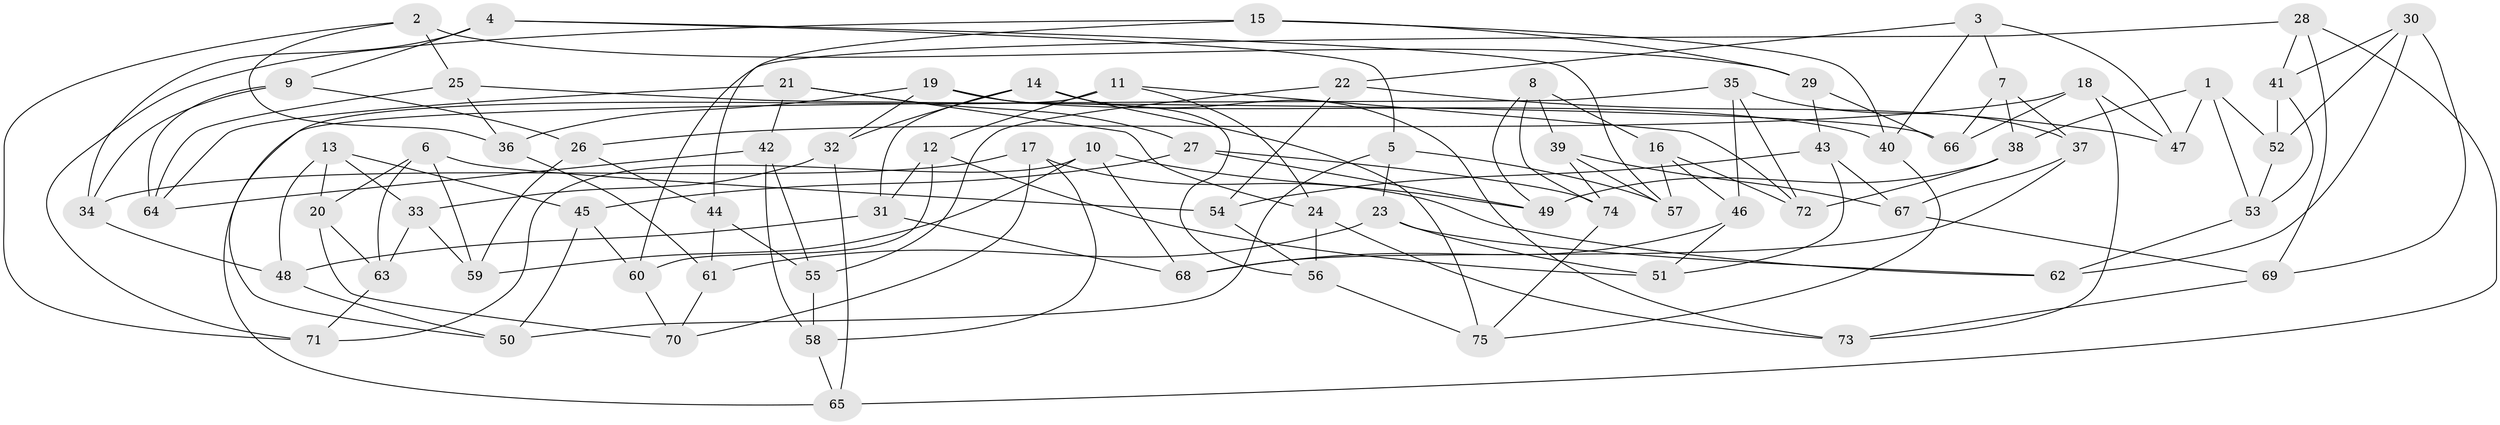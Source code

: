// Generated by graph-tools (version 1.1) at 2025/16/03/09/25 04:16:43]
// undirected, 75 vertices, 150 edges
graph export_dot {
graph [start="1"]
  node [color=gray90,style=filled];
  1;
  2;
  3;
  4;
  5;
  6;
  7;
  8;
  9;
  10;
  11;
  12;
  13;
  14;
  15;
  16;
  17;
  18;
  19;
  20;
  21;
  22;
  23;
  24;
  25;
  26;
  27;
  28;
  29;
  30;
  31;
  32;
  33;
  34;
  35;
  36;
  37;
  38;
  39;
  40;
  41;
  42;
  43;
  44;
  45;
  46;
  47;
  48;
  49;
  50;
  51;
  52;
  53;
  54;
  55;
  56;
  57;
  58;
  59;
  60;
  61;
  62;
  63;
  64;
  65;
  66;
  67;
  68;
  69;
  70;
  71;
  72;
  73;
  74;
  75;
  1 -- 53;
  1 -- 47;
  1 -- 52;
  1 -- 38;
  2 -- 71;
  2 -- 29;
  2 -- 25;
  2 -- 36;
  3 -- 7;
  3 -- 47;
  3 -- 40;
  3 -- 22;
  4 -- 34;
  4 -- 5;
  4 -- 9;
  4 -- 57;
  5 -- 23;
  5 -- 57;
  5 -- 50;
  6 -- 20;
  6 -- 54;
  6 -- 63;
  6 -- 59;
  7 -- 66;
  7 -- 37;
  7 -- 38;
  8 -- 39;
  8 -- 16;
  8 -- 49;
  8 -- 74;
  9 -- 34;
  9 -- 64;
  9 -- 26;
  10 -- 68;
  10 -- 71;
  10 -- 49;
  10 -- 59;
  11 -- 72;
  11 -- 24;
  11 -- 50;
  11 -- 12;
  12 -- 51;
  12 -- 60;
  12 -- 31;
  13 -- 48;
  13 -- 45;
  13 -- 20;
  13 -- 33;
  14 -- 75;
  14 -- 31;
  14 -- 32;
  14 -- 73;
  15 -- 71;
  15 -- 29;
  15 -- 40;
  15 -- 44;
  16 -- 72;
  16 -- 46;
  16 -- 57;
  17 -- 70;
  17 -- 34;
  17 -- 58;
  17 -- 62;
  18 -- 66;
  18 -- 73;
  18 -- 47;
  18 -- 26;
  19 -- 32;
  19 -- 36;
  19 -- 56;
  19 -- 40;
  20 -- 70;
  20 -- 63;
  21 -- 64;
  21 -- 42;
  21 -- 24;
  21 -- 27;
  22 -- 55;
  22 -- 47;
  22 -- 54;
  23 -- 61;
  23 -- 51;
  23 -- 62;
  24 -- 73;
  24 -- 56;
  25 -- 66;
  25 -- 36;
  25 -- 64;
  26 -- 59;
  26 -- 44;
  27 -- 49;
  27 -- 45;
  27 -- 74;
  28 -- 69;
  28 -- 41;
  28 -- 60;
  28 -- 65;
  29 -- 66;
  29 -- 43;
  30 -- 52;
  30 -- 62;
  30 -- 41;
  30 -- 69;
  31 -- 68;
  31 -- 48;
  32 -- 33;
  32 -- 65;
  33 -- 59;
  33 -- 63;
  34 -- 48;
  35 -- 65;
  35 -- 46;
  35 -- 37;
  35 -- 72;
  36 -- 61;
  37 -- 67;
  37 -- 68;
  38 -- 49;
  38 -- 72;
  39 -- 74;
  39 -- 67;
  39 -- 57;
  40 -- 75;
  41 -- 53;
  41 -- 52;
  42 -- 55;
  42 -- 58;
  42 -- 64;
  43 -- 67;
  43 -- 54;
  43 -- 51;
  44 -- 61;
  44 -- 55;
  45 -- 50;
  45 -- 60;
  46 -- 68;
  46 -- 51;
  48 -- 50;
  52 -- 53;
  53 -- 62;
  54 -- 56;
  55 -- 58;
  56 -- 75;
  58 -- 65;
  60 -- 70;
  61 -- 70;
  63 -- 71;
  67 -- 69;
  69 -- 73;
  74 -- 75;
}
